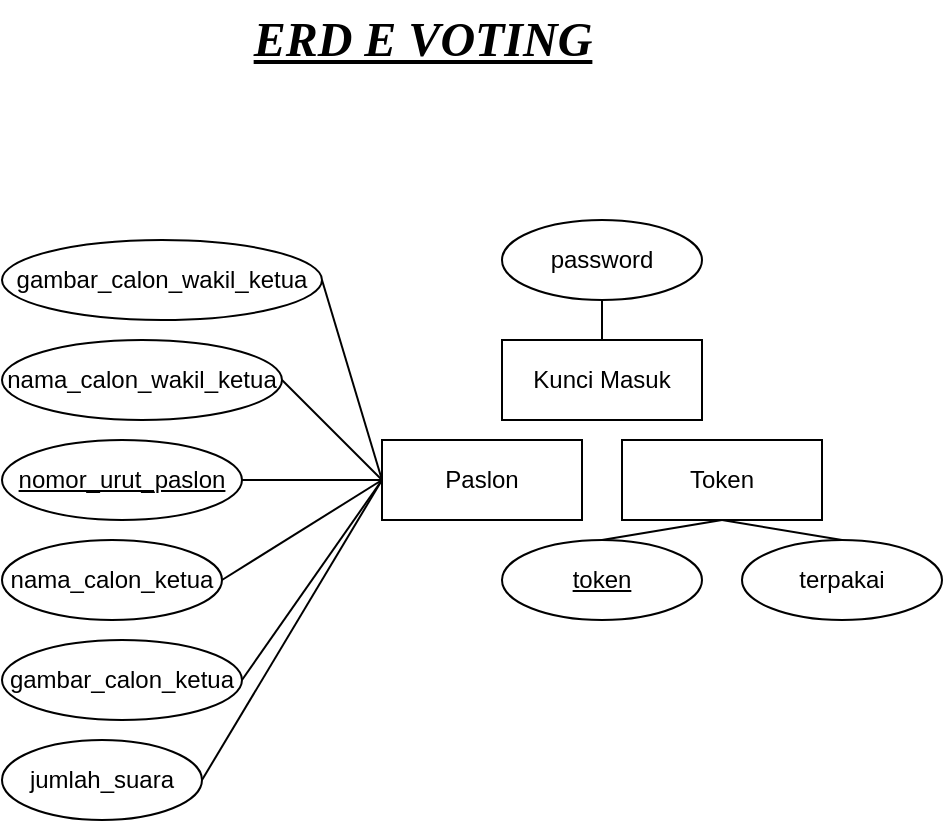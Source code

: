 <mxfile version="20.3.0" type="device"><diagram id="J_CIhi7wrarGV7JX6cC5" name="Page-1"><mxGraphModel dx="868" dy="561" grid="1" gridSize="10" guides="1" tooltips="1" connect="1" arrows="1" fold="1" page="1" pageScale="1" pageWidth="1169" pageHeight="827" math="0" shadow="0"><root><mxCell id="0"/><mxCell id="1" parent="0"/><mxCell id="13QaDeUSo0LwKUXHjSBW-1" value="Token" style="whiteSpace=wrap;html=1;align=center;" vertex="1" parent="1"><mxGeometry x="340" y="230" width="100" height="40" as="geometry"/></mxCell><mxCell id="13QaDeUSo0LwKUXHjSBW-2" value="Paslon" style="whiteSpace=wrap;html=1;align=center;" vertex="1" parent="1"><mxGeometry x="220" y="230" width="100" height="40" as="geometry"/></mxCell><mxCell id="13QaDeUSo0LwKUXHjSBW-3" value="Kunci Masuk" style="whiteSpace=wrap;html=1;align=center;" vertex="1" parent="1"><mxGeometry x="280" y="180" width="100" height="40" as="geometry"/></mxCell><mxCell id="13QaDeUSo0LwKUXHjSBW-14" style="edgeStyle=none;rounded=0;orthogonalLoop=1;jettySize=auto;html=1;exitX=1;exitY=0.5;exitDx=0;exitDy=0;endArrow=none;endFill=0;entryX=0;entryY=0.5;entryDx=0;entryDy=0;" edge="1" parent="1" source="13QaDeUSo0LwKUXHjSBW-4" target="13QaDeUSo0LwKUXHjSBW-2"><mxGeometry relative="1" as="geometry"><mxPoint x="220" y="290" as="targetPoint"/></mxGeometry></mxCell><mxCell id="13QaDeUSo0LwKUXHjSBW-4" value="nama_calon_ketua" style="ellipse;whiteSpace=wrap;html=1;align=center;" vertex="1" parent="1"><mxGeometry x="30" y="280" width="110" height="40" as="geometry"/></mxCell><mxCell id="13QaDeUSo0LwKUXHjSBW-12" style="edgeStyle=none;rounded=0;orthogonalLoop=1;jettySize=auto;html=1;exitX=1;exitY=0.5;exitDx=0;exitDy=0;entryX=0;entryY=0.5;entryDx=0;entryDy=0;endArrow=none;endFill=0;" edge="1" parent="1" source="13QaDeUSo0LwKUXHjSBW-5" target="13QaDeUSo0LwKUXHjSBW-2"><mxGeometry relative="1" as="geometry"/></mxCell><mxCell id="13QaDeUSo0LwKUXHjSBW-5" value="nama_calon_wakil_ketua" style="ellipse;whiteSpace=wrap;html=1;align=center;" vertex="1" parent="1"><mxGeometry x="30" y="180" width="140" height="40" as="geometry"/></mxCell><mxCell id="13QaDeUSo0LwKUXHjSBW-15" style="edgeStyle=none;rounded=0;orthogonalLoop=1;jettySize=auto;html=1;exitX=1;exitY=0.5;exitDx=0;exitDy=0;endArrow=none;endFill=0;" edge="1" parent="1" source="13QaDeUSo0LwKUXHjSBW-6"><mxGeometry relative="1" as="geometry"><mxPoint x="220" y="250" as="targetPoint"/></mxGeometry></mxCell><mxCell id="13QaDeUSo0LwKUXHjSBW-6" value="gambar_calon_ketua" style="ellipse;whiteSpace=wrap;html=1;align=center;" vertex="1" parent="1"><mxGeometry x="30" y="330" width="120" height="40" as="geometry"/></mxCell><mxCell id="13QaDeUSo0LwKUXHjSBW-11" style="rounded=0;orthogonalLoop=1;jettySize=auto;html=1;exitX=1;exitY=0.5;exitDx=0;exitDy=0;entryX=0;entryY=0.5;entryDx=0;entryDy=0;endArrow=none;endFill=0;" edge="1" parent="1" source="13QaDeUSo0LwKUXHjSBW-8" target="13QaDeUSo0LwKUXHjSBW-2"><mxGeometry relative="1" as="geometry"/></mxCell><mxCell id="13QaDeUSo0LwKUXHjSBW-8" value="gambar_calon_wakil_ketua" style="ellipse;whiteSpace=wrap;html=1;align=center;" vertex="1" parent="1"><mxGeometry x="30" y="130" width="160" height="40" as="geometry"/></mxCell><mxCell id="13QaDeUSo0LwKUXHjSBW-13" style="edgeStyle=none;rounded=0;orthogonalLoop=1;jettySize=auto;html=1;exitX=1;exitY=0.5;exitDx=0;exitDy=0;endArrow=none;endFill=0;entryX=0;entryY=0.5;entryDx=0;entryDy=0;" edge="1" parent="1" source="13QaDeUSo0LwKUXHjSBW-9" target="13QaDeUSo0LwKUXHjSBW-2"><mxGeometry relative="1" as="geometry"><mxPoint x="180" y="250" as="targetPoint"/></mxGeometry></mxCell><mxCell id="13QaDeUSo0LwKUXHjSBW-9" value="nomor_urut_paslon" style="ellipse;whiteSpace=wrap;html=1;align=center;fontStyle=4;" vertex="1" parent="1"><mxGeometry x="30" y="230" width="120" height="40" as="geometry"/></mxCell><mxCell id="13QaDeUSo0LwKUXHjSBW-26" style="edgeStyle=none;rounded=0;orthogonalLoop=1;jettySize=auto;html=1;exitX=0.5;exitY=1;exitDx=0;exitDy=0;entryX=0.5;entryY=0;entryDx=0;entryDy=0;endArrow=none;endFill=0;" edge="1" parent="1" source="13QaDeUSo0LwKUXHjSBW-16" target="13QaDeUSo0LwKUXHjSBW-3"><mxGeometry relative="1" as="geometry"/></mxCell><mxCell id="13QaDeUSo0LwKUXHjSBW-16" value="password" style="ellipse;whiteSpace=wrap;html=1;align=center;" vertex="1" parent="1"><mxGeometry x="280" y="120" width="100" height="40" as="geometry"/></mxCell><mxCell id="13QaDeUSo0LwKUXHjSBW-19" style="edgeStyle=none;rounded=0;orthogonalLoop=1;jettySize=auto;html=1;exitX=1;exitY=0.5;exitDx=0;exitDy=0;entryX=0;entryY=0.5;entryDx=0;entryDy=0;endArrow=none;endFill=0;" edge="1" parent="1" source="13QaDeUSo0LwKUXHjSBW-18" target="13QaDeUSo0LwKUXHjSBW-2"><mxGeometry relative="1" as="geometry"/></mxCell><mxCell id="13QaDeUSo0LwKUXHjSBW-18" value="jumlah_suara" style="ellipse;whiteSpace=wrap;html=1;align=center;" vertex="1" parent="1"><mxGeometry x="30" y="380" width="100" height="40" as="geometry"/></mxCell><mxCell id="13QaDeUSo0LwKUXHjSBW-23" style="edgeStyle=none;rounded=0;orthogonalLoop=1;jettySize=auto;html=1;exitX=0.5;exitY=0;exitDx=0;exitDy=0;entryX=0.5;entryY=1;entryDx=0;entryDy=0;endArrow=none;endFill=0;" edge="1" parent="1" source="13QaDeUSo0LwKUXHjSBW-21" target="13QaDeUSo0LwKUXHjSBW-1"><mxGeometry relative="1" as="geometry"/></mxCell><mxCell id="13QaDeUSo0LwKUXHjSBW-21" value="token" style="ellipse;whiteSpace=wrap;html=1;align=center;fontStyle=4;" vertex="1" parent="1"><mxGeometry x="280" y="280" width="100" height="40" as="geometry"/></mxCell><mxCell id="13QaDeUSo0LwKUXHjSBW-25" style="edgeStyle=none;rounded=0;orthogonalLoop=1;jettySize=auto;html=1;exitX=0.5;exitY=0;exitDx=0;exitDy=0;entryX=0.5;entryY=1;entryDx=0;entryDy=0;endArrow=none;endFill=0;" edge="1" parent="1" source="13QaDeUSo0LwKUXHjSBW-22" target="13QaDeUSo0LwKUXHjSBW-1"><mxGeometry relative="1" as="geometry"/></mxCell><mxCell id="13QaDeUSo0LwKUXHjSBW-22" value="terpakai" style="ellipse;whiteSpace=wrap;html=1;align=center;" vertex="1" parent="1"><mxGeometry x="400" y="280" width="100" height="40" as="geometry"/></mxCell><mxCell id="13QaDeUSo0LwKUXHjSBW-24" style="edgeStyle=none;rounded=0;orthogonalLoop=1;jettySize=auto;html=1;exitX=0.5;exitY=0;exitDx=0;exitDy=0;endArrow=none;endFill=0;" edge="1" parent="1"><mxGeometry relative="1" as="geometry"><mxPoint x="280" y="220" as="sourcePoint"/><mxPoint x="280" y="220" as="targetPoint"/></mxGeometry></mxCell><mxCell id="13QaDeUSo0LwKUXHjSBW-27" value="&lt;b&gt;&lt;font face=&quot;Times New Roman&quot; style=&quot;font-size: 24px;&quot;&gt;&lt;i&gt;&lt;u&gt;ERD E VOTING&lt;/u&gt;&lt;/i&gt;&lt;/font&gt;&lt;/b&gt;" style="text;html=1;resizable=0;autosize=1;align=center;verticalAlign=middle;points=[];fillColor=none;strokeColor=none;rounded=0;" vertex="1" parent="1"><mxGeometry x="150" y="10" width="180" height="40" as="geometry"/></mxCell></root></mxGraphModel></diagram></mxfile>